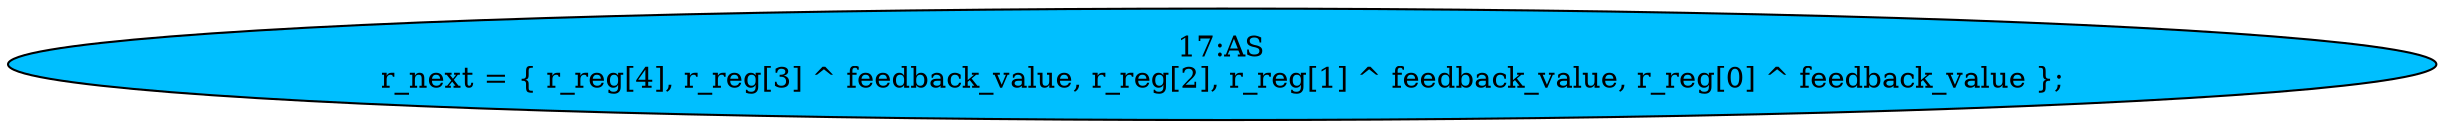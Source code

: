 strict digraph "" {
	node [label="\N"];
	"17:AS"	[ast="<pyverilog.vparser.ast.Assign object at 0x7fa2f55ae490>",
		def_var="['r_next']",
		fillcolor=deepskyblue,
		label="17:AS
r_next = { r_reg[4], r_reg[3] ^ feedback_value, r_reg[2], r_reg[1] ^ feedback_value, r_reg[0] ^ feedback_value };",
		statements="[]",
		style=filled,
		typ=Assign,
		use_var="['r_reg', 'r_reg', 'feedback_value', 'r_reg', 'r_reg', 'feedback_value', 'r_reg', 'feedback_value']"];
}

